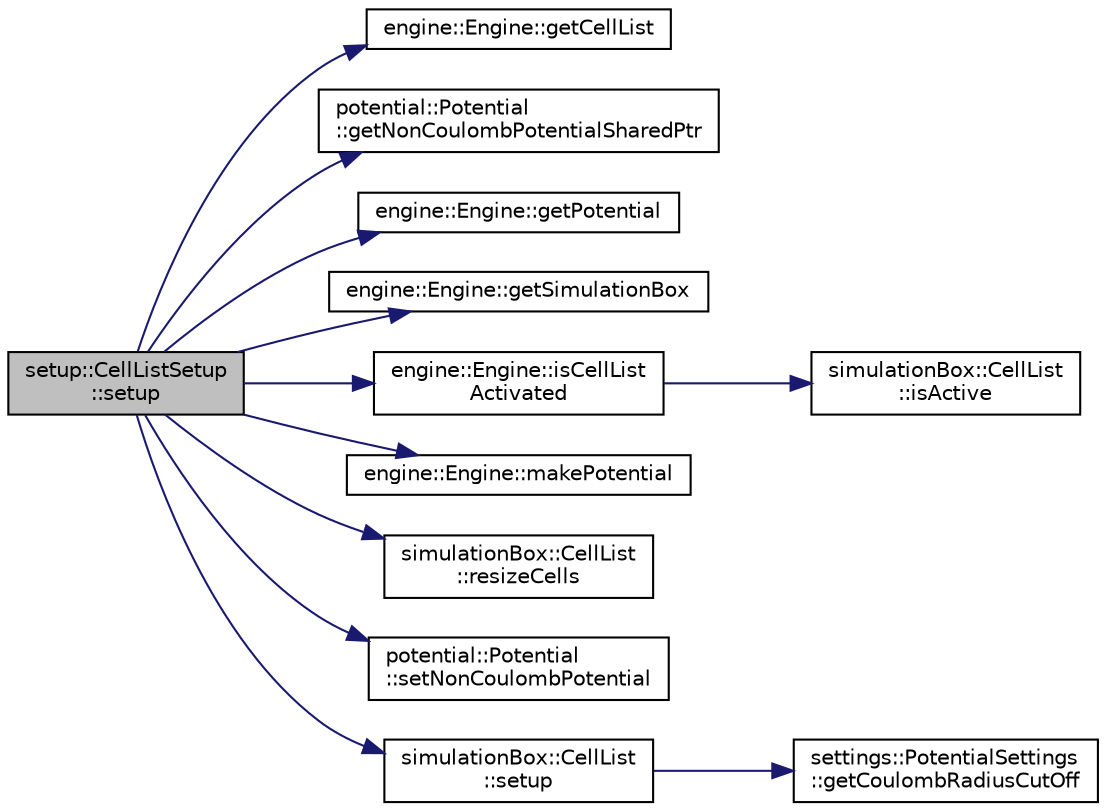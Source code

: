 digraph "setup::CellListSetup::setup"
{
 // LATEX_PDF_SIZE
  edge [fontname="Helvetica",fontsize="10",labelfontname="Helvetica",labelfontsize="10"];
  node [fontname="Helvetica",fontsize="10",shape=record];
  rankdir="LR";
  Node1 [label="setup::CellListSetup\l::setup",height=0.2,width=0.4,color="black", fillcolor="grey75", style="filled", fontcolor="black",tooltip="setup cell list"];
  Node1 -> Node2 [color="midnightblue",fontsize="10",style="solid",fontname="Helvetica"];
  Node2 [label="engine::Engine::getCellList",height=0.2,width=0.4,color="black", fillcolor="white", style="filled",URL="$classengine_1_1Engine.html#ac64ed415f8c93d75250f7050a4ca799f",tooltip=" "];
  Node1 -> Node3 [color="midnightblue",fontsize="10",style="solid",fontname="Helvetica"];
  Node3 [label="potential::Potential\l::getNonCoulombPotentialSharedPtr",height=0.2,width=0.4,color="black", fillcolor="white", style="filled",URL="$classpotential_1_1Potential.html#a293013d841e276a9cdad64dd8bcd3845",tooltip=" "];
  Node1 -> Node4 [color="midnightblue",fontsize="10",style="solid",fontname="Helvetica"];
  Node4 [label="engine::Engine::getPotential",height=0.2,width=0.4,color="black", fillcolor="white", style="filled",URL="$classengine_1_1Engine.html#a9fcb82f7f798da8ec1f3c2b6ec2356a6",tooltip=" "];
  Node1 -> Node5 [color="midnightblue",fontsize="10",style="solid",fontname="Helvetica"];
  Node5 [label="engine::Engine::getSimulationBox",height=0.2,width=0.4,color="black", fillcolor="white", style="filled",URL="$classengine_1_1Engine.html#ace473cd47266e64aee716132e724bfbc",tooltip=" "];
  Node1 -> Node6 [color="midnightblue",fontsize="10",style="solid",fontname="Helvetica"];
  Node6 [label="engine::Engine::isCellList\lActivated",height=0.2,width=0.4,color="black", fillcolor="white", style="filled",URL="$classengine_1_1Engine.html#accc74239a132882cf27810c80071ed6e",tooltip=" "];
  Node6 -> Node7 [color="midnightblue",fontsize="10",style="solid",fontname="Helvetica"];
  Node7 [label="simulationBox::CellList\l::isActive",height=0.2,width=0.4,color="black", fillcolor="white", style="filled",URL="$classsimulationBox_1_1CellList.html#ad1d5999fc775097f4484bd01616eab75",tooltip=" "];
  Node1 -> Node8 [color="midnightblue",fontsize="10",style="solid",fontname="Helvetica"];
  Node8 [label="engine::Engine::makePotential",height=0.2,width=0.4,color="black", fillcolor="white", style="filled",URL="$classengine_1_1Engine.html#a62614349357ea4d274e378af0e658249",tooltip=" "];
  Node1 -> Node9 [color="midnightblue",fontsize="10",style="solid",fontname="Helvetica"];
  Node9 [label="simulationBox::CellList\l::resizeCells",height=0.2,width=0.4,color="black", fillcolor="white", style="filled",URL="$classsimulationBox_1_1CellList.html#ad75559a38de5f2ecce721a89416c109b",tooltip=" "];
  Node1 -> Node10 [color="midnightblue",fontsize="10",style="solid",fontname="Helvetica"];
  Node10 [label="potential::Potential\l::setNonCoulombPotential",height=0.2,width=0.4,color="black", fillcolor="white", style="filled",URL="$classpotential_1_1Potential.html#ac82a5f2e5c0f286bafcae0e21975d4d9",tooltip=" "];
  Node1 -> Node11 [color="midnightblue",fontsize="10",style="solid",fontname="Helvetica"];
  Node11 [label="simulationBox::CellList\l::setup",height=0.2,width=0.4,color="black", fillcolor="white", style="filled",URL="$classsimulationBox_1_1CellList.html#ab5c0aaca8f0e485395301ce74854be16",tooltip="setup cell list"];
  Node11 -> Node12 [color="midnightblue",fontsize="10",style="solid",fontname="Helvetica"];
  Node12 [label="settings::PotentialSettings\l::getCoulombRadiusCutOff",height=0.2,width=0.4,color="black", fillcolor="white", style="filled",URL="$classsettings_1_1PotentialSettings.html#a3e94ca180413e8eff4ecfa5a2fa10774",tooltip=" "];
}
